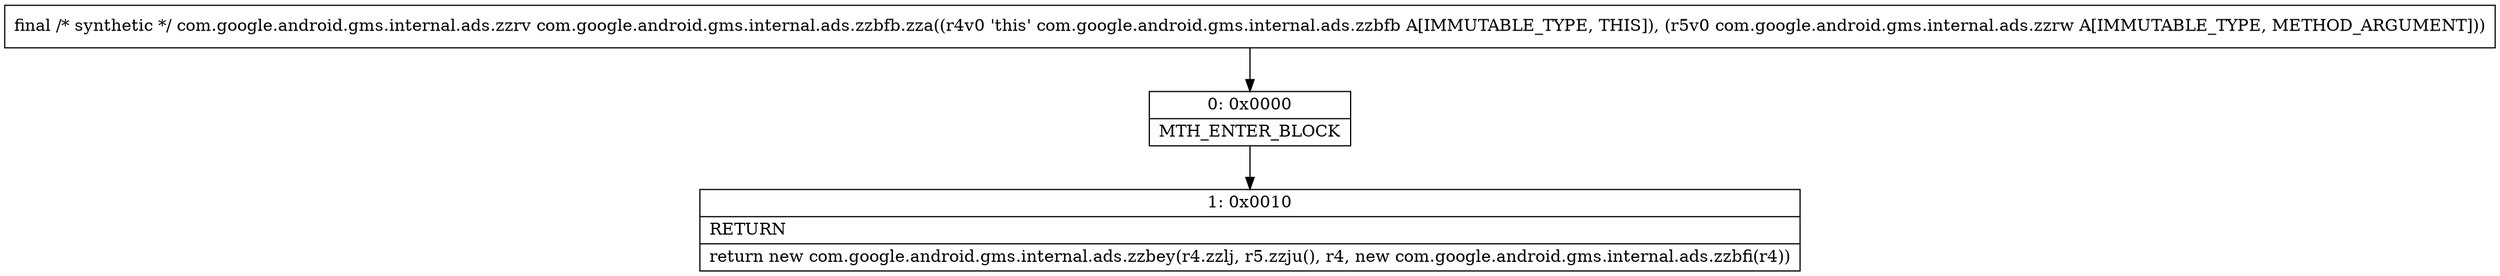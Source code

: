 digraph "CFG forcom.google.android.gms.internal.ads.zzbfb.zza(Lcom\/google\/android\/gms\/internal\/ads\/zzrw;)Lcom\/google\/android\/gms\/internal\/ads\/zzrv;" {
Node_0 [shape=record,label="{0\:\ 0x0000|MTH_ENTER_BLOCK\l}"];
Node_1 [shape=record,label="{1\:\ 0x0010|RETURN\l|return new com.google.android.gms.internal.ads.zzbey(r4.zzlj, r5.zzju(), r4, new com.google.android.gms.internal.ads.zzbfi(r4))\l}"];
MethodNode[shape=record,label="{final \/* synthetic *\/ com.google.android.gms.internal.ads.zzrv com.google.android.gms.internal.ads.zzbfb.zza((r4v0 'this' com.google.android.gms.internal.ads.zzbfb A[IMMUTABLE_TYPE, THIS]), (r5v0 com.google.android.gms.internal.ads.zzrw A[IMMUTABLE_TYPE, METHOD_ARGUMENT])) }"];
MethodNode -> Node_0;
Node_0 -> Node_1;
}

